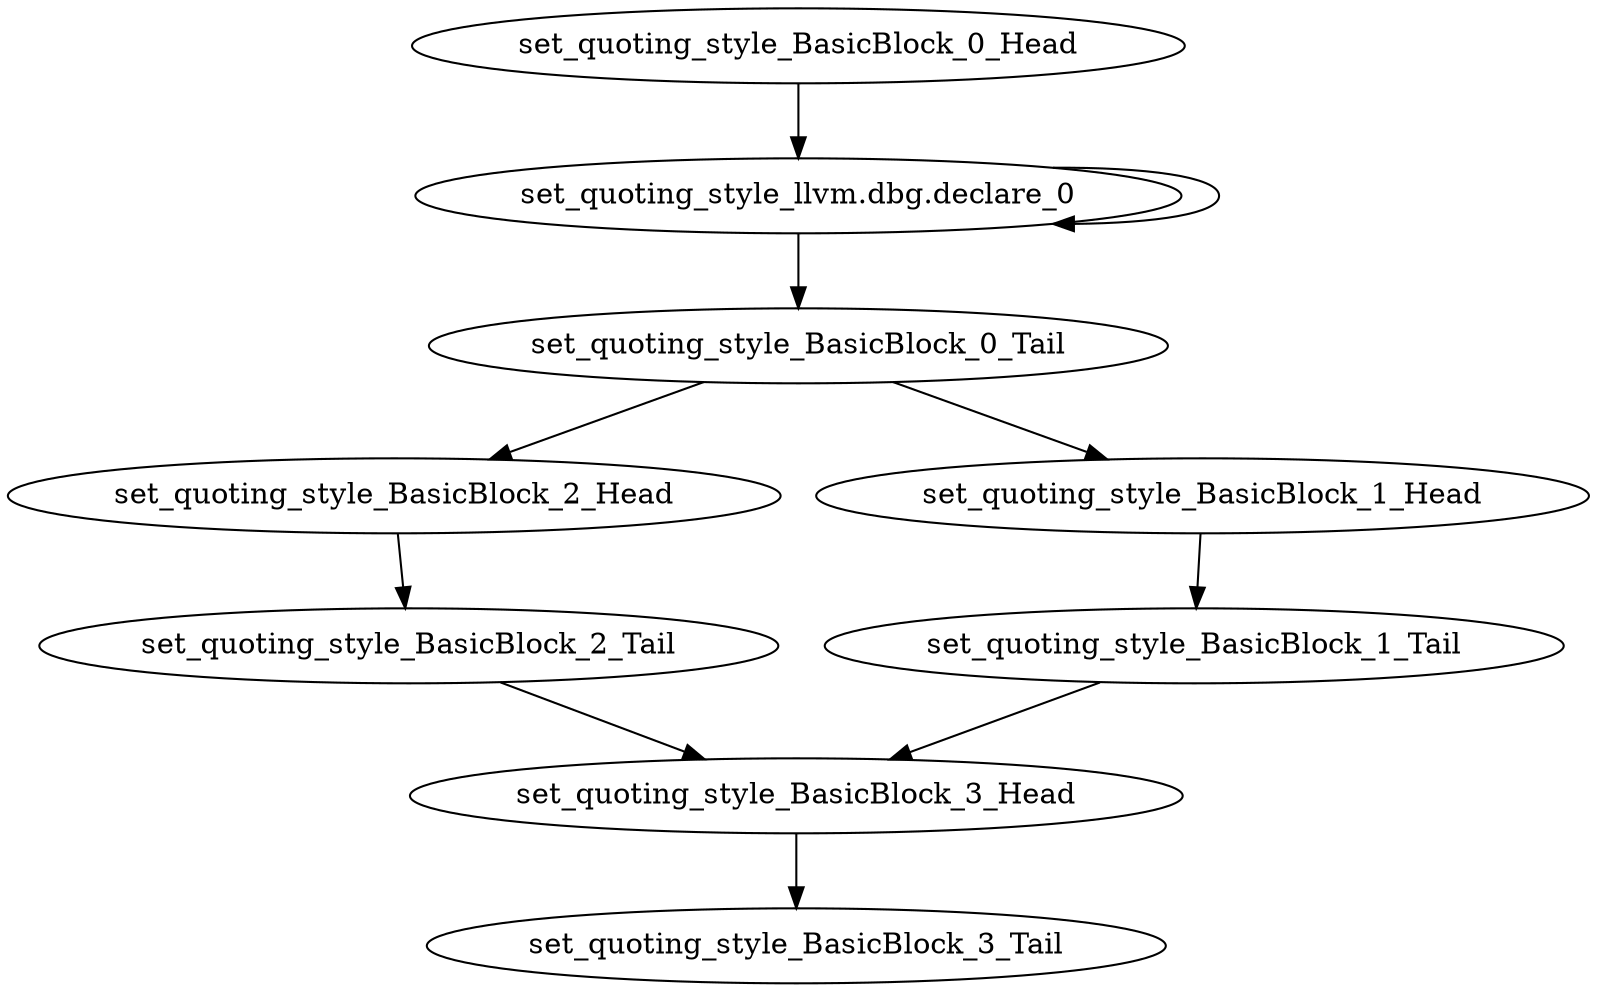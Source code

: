 digraph G {
    "set_quoting_style_BasicBlock_1_Tail" -> "set_quoting_style_BasicBlock_3_Head"
    "set_quoting_style_BasicBlock_3_Head" -> "set_quoting_style_BasicBlock_3_Tail"
    "set_quoting_style_BasicBlock_0_Tail" -> "set_quoting_style_BasicBlock_2_Head"
    "set_quoting_style_BasicBlock_0_Tail" -> "set_quoting_style_BasicBlock_1_Head"
    "set_quoting_style_BasicBlock_0_Head" -> "set_quoting_style_llvm.dbg.declare_0"
    "set_quoting_style_BasicBlock_2_Tail" -> "set_quoting_style_BasicBlock_3_Head"
    "set_quoting_style_llvm.dbg.declare_0" -> "set_quoting_style_BasicBlock_0_Tail"
    "set_quoting_style_llvm.dbg.declare_0" -> "set_quoting_style_llvm.dbg.declare_0"
    "set_quoting_style_BasicBlock_2_Head" -> "set_quoting_style_BasicBlock_2_Tail"
    "set_quoting_style_BasicBlock_1_Head" -> "set_quoting_style_BasicBlock_1_Tail"
}
